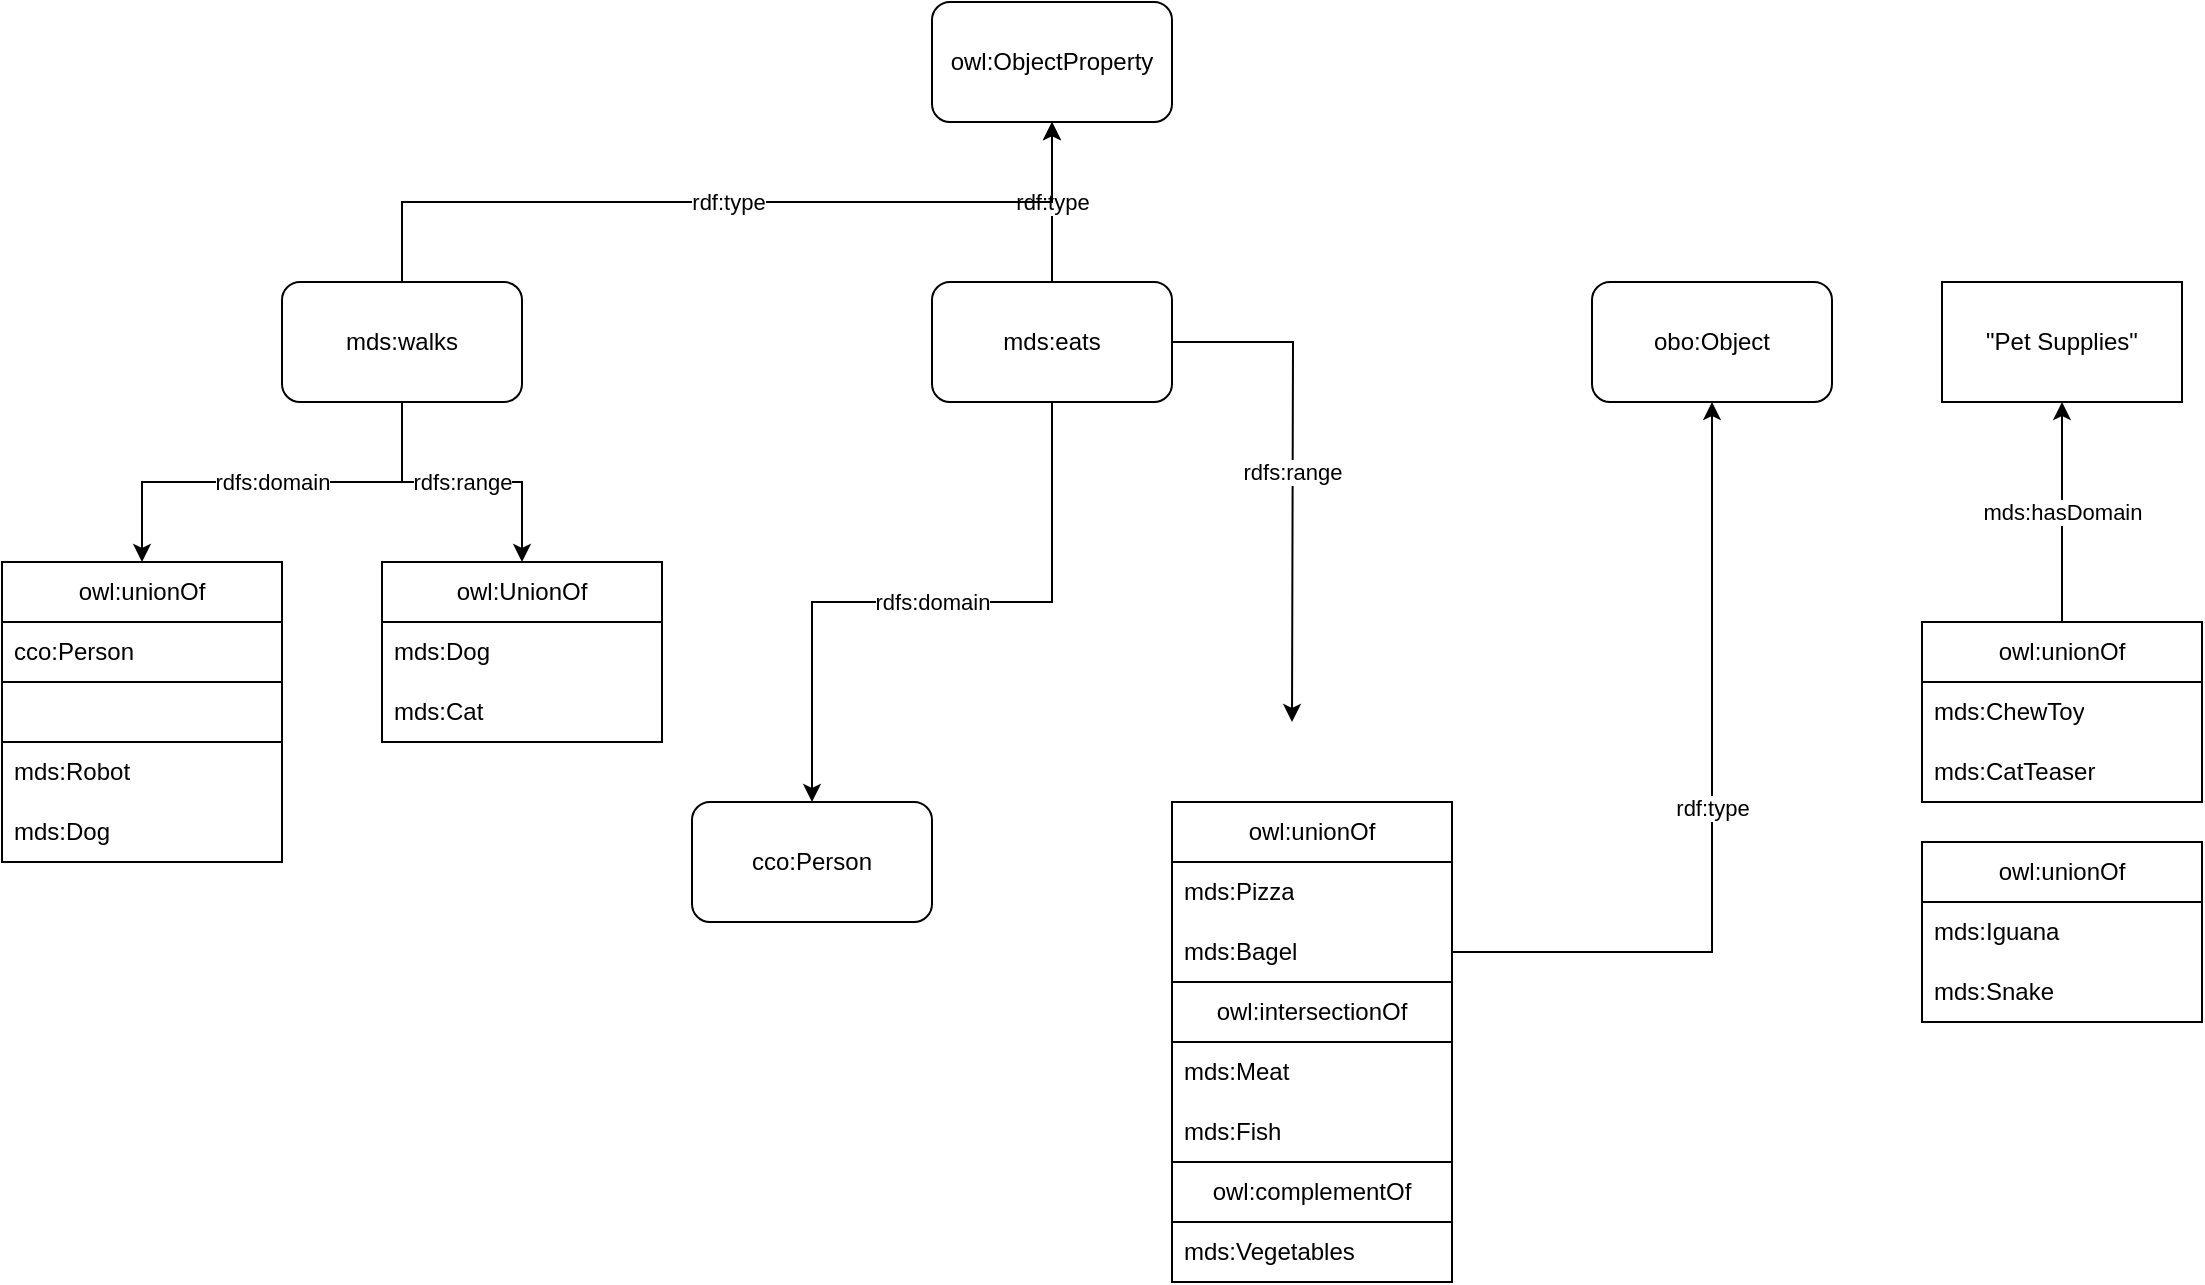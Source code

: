 <mxfile version="28.0.6">
  <diagram name="Page-1" id="qdvesRMPj4O1Rocg-bqA">
    <mxGraphModel dx="2262" dy="845" grid="1" gridSize="10" guides="1" tooltips="1" connect="1" arrows="1" fold="1" page="1" pageScale="1" pageWidth="850" pageHeight="1100" math="0" shadow="0">
      <root>
        <mxCell id="0" />
        <mxCell id="1" parent="0" />
        <mxCell id="QLZrKwGoilWBMGcSkqEt-2" value="rdfs:domain" style="edgeStyle=orthogonalEdgeStyle;rounded=0;orthogonalLoop=1;jettySize=auto;html=1;" parent="1" source="i4VgOor2Gs7T9Ogu9vjQ-2" target="QLZrKwGoilWBMGcSkqEt-1" edge="1">
          <mxGeometry relative="1" as="geometry" />
        </mxCell>
        <mxCell id="QLZrKwGoilWBMGcSkqEt-4" value="rdfs:range" style="edgeStyle=orthogonalEdgeStyle;rounded=0;orthogonalLoop=1;jettySize=auto;html=1;" parent="1" source="i4VgOor2Gs7T9Ogu9vjQ-2" edge="1">
          <mxGeometry relative="1" as="geometry">
            <mxPoint x="355" y="390" as="targetPoint" />
          </mxGeometry>
        </mxCell>
        <mxCell id="QLZrKwGoilWBMGcSkqEt-18" value="rdf:type" style="edgeStyle=orthogonalEdgeStyle;rounded=0;orthogonalLoop=1;jettySize=auto;html=1;" parent="1" source="i4VgOor2Gs7T9Ogu9vjQ-2" target="QLZrKwGoilWBMGcSkqEt-17" edge="1">
          <mxGeometry relative="1" as="geometry" />
        </mxCell>
        <mxCell id="i4VgOor2Gs7T9Ogu9vjQ-2" value="mds:eats" style="rounded=1;whiteSpace=wrap;html=1;" parent="1" vertex="1">
          <mxGeometry x="175" y="170" width="120" height="60" as="geometry" />
        </mxCell>
        <mxCell id="QLZrKwGoilWBMGcSkqEt-1" value="cco:Person" style="rounded=1;whiteSpace=wrap;html=1;" parent="1" vertex="1">
          <mxGeometry x="55" y="430" width="120" height="60" as="geometry" />
        </mxCell>
        <mxCell id="QLZrKwGoilWBMGcSkqEt-5" value="owl:unionOf" style="swimlane;fontStyle=0;childLayout=stackLayout;horizontal=1;startSize=30;horizontalStack=0;resizeParent=1;resizeParentMax=0;resizeLast=0;collapsible=1;marginBottom=0;whiteSpace=wrap;html=1;" parent="1" vertex="1">
          <mxGeometry x="295" y="430" width="140" height="240" as="geometry" />
        </mxCell>
        <mxCell id="QLZrKwGoilWBMGcSkqEt-6" value="mds:Pizza" style="text;strokeColor=none;fillColor=none;align=left;verticalAlign=middle;spacingLeft=4;spacingRight=4;overflow=hidden;points=[[0,0.5],[1,0.5]];portConstraint=eastwest;rotatable=0;whiteSpace=wrap;html=1;" parent="QLZrKwGoilWBMGcSkqEt-5" vertex="1">
          <mxGeometry y="30" width="140" height="30" as="geometry" />
        </mxCell>
        <mxCell id="QLZrKwGoilWBMGcSkqEt-7" value="mds:Bagel" style="text;strokeColor=none;fillColor=none;align=left;verticalAlign=middle;spacingLeft=4;spacingRight=4;overflow=hidden;points=[[0,0.5],[1,0.5]];portConstraint=eastwest;rotatable=0;whiteSpace=wrap;html=1;" parent="QLZrKwGoilWBMGcSkqEt-5" vertex="1">
          <mxGeometry y="60" width="140" height="30" as="geometry" />
        </mxCell>
        <mxCell id="QLZrKwGoilWBMGcSkqEt-13" value="owl:intersectionOf" style="swimlane;fontStyle=0;childLayout=stackLayout;horizontal=1;startSize=30;horizontalStack=0;resizeParent=1;resizeParentMax=0;resizeLast=0;collapsible=1;marginBottom=0;whiteSpace=wrap;html=1;" parent="QLZrKwGoilWBMGcSkqEt-5" vertex="1">
          <mxGeometry y="90" width="140" height="150" as="geometry" />
        </mxCell>
        <mxCell id="QLZrKwGoilWBMGcSkqEt-14" value="mds:Meat" style="text;strokeColor=none;fillColor=none;align=left;verticalAlign=middle;spacingLeft=4;spacingRight=4;overflow=hidden;points=[[0,0.5],[1,0.5]];portConstraint=eastwest;rotatable=0;whiteSpace=wrap;html=1;" parent="QLZrKwGoilWBMGcSkqEt-13" vertex="1">
          <mxGeometry y="30" width="140" height="30" as="geometry" />
        </mxCell>
        <mxCell id="QLZrKwGoilWBMGcSkqEt-15" value="mds:Fish" style="text;strokeColor=none;fillColor=none;align=left;verticalAlign=middle;spacingLeft=4;spacingRight=4;overflow=hidden;points=[[0,0.5],[1,0.5]];portConstraint=eastwest;rotatable=0;whiteSpace=wrap;html=1;" parent="QLZrKwGoilWBMGcSkqEt-13" vertex="1">
          <mxGeometry y="60" width="140" height="30" as="geometry" />
        </mxCell>
        <mxCell id="QLZrKwGoilWBMGcSkqEt-9" value="owl:complementOf" style="swimlane;fontStyle=0;childLayout=stackLayout;horizontal=1;startSize=30;horizontalStack=0;resizeParent=1;resizeParentMax=0;resizeLast=0;collapsible=1;marginBottom=0;whiteSpace=wrap;html=1;" parent="QLZrKwGoilWBMGcSkqEt-13" vertex="1">
          <mxGeometry y="90" width="140" height="60" as="geometry" />
        </mxCell>
        <mxCell id="QLZrKwGoilWBMGcSkqEt-10" value="mds:Vegetables" style="text;strokeColor=none;fillColor=none;align=left;verticalAlign=middle;spacingLeft=4;spacingRight=4;overflow=hidden;points=[[0,0.5],[1,0.5]];portConstraint=eastwest;rotatable=0;whiteSpace=wrap;html=1;" parent="QLZrKwGoilWBMGcSkqEt-9" vertex="1">
          <mxGeometry y="30" width="140" height="30" as="geometry" />
        </mxCell>
        <mxCell id="QLZrKwGoilWBMGcSkqEt-17" value="owl:ObjectProperty" style="rounded=1;whiteSpace=wrap;html=1;" parent="1" vertex="1">
          <mxGeometry x="175" y="30" width="120" height="60" as="geometry" />
        </mxCell>
        <mxCell id="QLZrKwGoilWBMGcSkqEt-20" value="obo:Object" style="rounded=1;whiteSpace=wrap;html=1;" parent="1" vertex="1">
          <mxGeometry x="505" y="170" width="120" height="60" as="geometry" />
        </mxCell>
        <mxCell id="QLZrKwGoilWBMGcSkqEt-21" value="rdf:type" style="edgeStyle=orthogonalEdgeStyle;rounded=0;orthogonalLoop=1;jettySize=auto;html=1;exitX=1;exitY=0.5;exitDx=0;exitDy=0;entryX=0.5;entryY=1;entryDx=0;entryDy=0;" parent="1" source="QLZrKwGoilWBMGcSkqEt-7" target="QLZrKwGoilWBMGcSkqEt-20" edge="1">
          <mxGeometry relative="1" as="geometry" />
        </mxCell>
        <mxCell id="QLZrKwGoilWBMGcSkqEt-25" value="owl:unionOf" style="swimlane;fontStyle=0;childLayout=stackLayout;horizontal=1;startSize=30;horizontalStack=0;resizeParent=1;resizeParentMax=0;resizeLast=0;collapsible=1;marginBottom=0;whiteSpace=wrap;html=1;" parent="1" vertex="1">
          <mxGeometry x="-290" y="310" width="140" height="150" as="geometry" />
        </mxCell>
        <mxCell id="QLZrKwGoilWBMGcSkqEt-44" value="cco:Person" style="text;strokeColor=none;fillColor=none;align=left;verticalAlign=middle;spacingLeft=4;spacingRight=4;overflow=hidden;points=[[0,0.5],[1,0.5]];portConstraint=eastwest;rotatable=0;whiteSpace=wrap;html=1;" parent="QLZrKwGoilWBMGcSkqEt-25" vertex="1">
          <mxGeometry y="30" width="140" height="30" as="geometry" />
        </mxCell>
        <mxCell id="QLZrKwGoilWBMGcSkqEt-45" value="" style="swimlane;fontStyle=0;childLayout=stackLayout;horizontal=1;startSize=30;horizontalStack=0;resizeParent=1;resizeParentMax=0;resizeLast=0;collapsible=1;marginBottom=0;whiteSpace=wrap;html=1;" parent="QLZrKwGoilWBMGcSkqEt-25" vertex="1">
          <mxGeometry y="60" width="140" height="90" as="geometry" />
        </mxCell>
        <mxCell id="QLZrKwGoilWBMGcSkqEt-46" value="mds:Robot" style="text;strokeColor=none;fillColor=none;align=left;verticalAlign=middle;spacingLeft=4;spacingRight=4;overflow=hidden;points=[[0,0.5],[1,0.5]];portConstraint=eastwest;rotatable=0;whiteSpace=wrap;html=1;" parent="QLZrKwGoilWBMGcSkqEt-45" vertex="1">
          <mxGeometry y="30" width="140" height="30" as="geometry" />
        </mxCell>
        <mxCell id="QLZrKwGoilWBMGcSkqEt-47" value="mds:Dog" style="text;strokeColor=none;fillColor=none;align=left;verticalAlign=middle;spacingLeft=4;spacingRight=4;overflow=hidden;points=[[0,0.5],[1,0.5]];portConstraint=eastwest;rotatable=0;whiteSpace=wrap;html=1;" parent="QLZrKwGoilWBMGcSkqEt-45" vertex="1">
          <mxGeometry y="60" width="140" height="30" as="geometry" />
        </mxCell>
        <mxCell id="QLZrKwGoilWBMGcSkqEt-36" value="rdf:type" style="edgeStyle=orthogonalEdgeStyle;rounded=0;orthogonalLoop=1;jettySize=auto;html=1;exitX=0.5;exitY=0;exitDx=0;exitDy=0;entryX=0.5;entryY=1;entryDx=0;entryDy=0;" parent="1" source="QLZrKwGoilWBMGcSkqEt-35" target="QLZrKwGoilWBMGcSkqEt-17" edge="1">
          <mxGeometry relative="1" as="geometry" />
        </mxCell>
        <mxCell id="QLZrKwGoilWBMGcSkqEt-37" value="rdfs:domain" style="edgeStyle=orthogonalEdgeStyle;rounded=0;orthogonalLoop=1;jettySize=auto;html=1;exitX=0.5;exitY=1;exitDx=0;exitDy=0;entryX=0.5;entryY=0;entryDx=0;entryDy=0;" parent="1" source="QLZrKwGoilWBMGcSkqEt-35" target="QLZrKwGoilWBMGcSkqEt-25" edge="1">
          <mxGeometry relative="1" as="geometry" />
        </mxCell>
        <mxCell id="QLZrKwGoilWBMGcSkqEt-42" value="rdfs:range" style="edgeStyle=orthogonalEdgeStyle;rounded=0;orthogonalLoop=1;jettySize=auto;html=1;exitX=0.5;exitY=1;exitDx=0;exitDy=0;entryX=0.5;entryY=0;entryDx=0;entryDy=0;" parent="1" source="QLZrKwGoilWBMGcSkqEt-35" target="QLZrKwGoilWBMGcSkqEt-38" edge="1">
          <mxGeometry relative="1" as="geometry" />
        </mxCell>
        <mxCell id="QLZrKwGoilWBMGcSkqEt-35" value="mds:walks" style="rounded=1;whiteSpace=wrap;html=1;" parent="1" vertex="1">
          <mxGeometry x="-150" y="170" width="120" height="60" as="geometry" />
        </mxCell>
        <mxCell id="QLZrKwGoilWBMGcSkqEt-38" value="owl:UnionOf" style="swimlane;fontStyle=0;childLayout=stackLayout;horizontal=1;startSize=30;horizontalStack=0;resizeParent=1;resizeParentMax=0;resizeLast=0;collapsible=1;marginBottom=0;whiteSpace=wrap;html=1;" parent="1" vertex="1">
          <mxGeometry x="-100" y="310" width="140" height="90" as="geometry" />
        </mxCell>
        <mxCell id="QLZrKwGoilWBMGcSkqEt-39" value="mds:Dog" style="text;strokeColor=none;fillColor=none;align=left;verticalAlign=middle;spacingLeft=4;spacingRight=4;overflow=hidden;points=[[0,0.5],[1,0.5]];portConstraint=eastwest;rotatable=0;whiteSpace=wrap;html=1;" parent="QLZrKwGoilWBMGcSkqEt-38" vertex="1">
          <mxGeometry y="30" width="140" height="30" as="geometry" />
        </mxCell>
        <mxCell id="QLZrKwGoilWBMGcSkqEt-40" value="mds:Cat" style="text;strokeColor=none;fillColor=none;align=left;verticalAlign=middle;spacingLeft=4;spacingRight=4;overflow=hidden;points=[[0,0.5],[1,0.5]];portConstraint=eastwest;rotatable=0;whiteSpace=wrap;html=1;" parent="QLZrKwGoilWBMGcSkqEt-38" vertex="1">
          <mxGeometry y="60" width="140" height="30" as="geometry" />
        </mxCell>
        <mxCell id="QLZrKwGoilWBMGcSkqEt-49" value="owl:unionOf" style="swimlane;fontStyle=0;childLayout=stackLayout;horizontal=1;startSize=30;horizontalStack=0;resizeParent=1;resizeParentMax=0;resizeLast=0;collapsible=1;marginBottom=0;whiteSpace=wrap;html=1;" parent="1" vertex="1">
          <mxGeometry x="670" y="340" width="140" height="90" as="geometry" />
        </mxCell>
        <mxCell id="QLZrKwGoilWBMGcSkqEt-50" value="mds:ChewToy" style="text;strokeColor=none;fillColor=none;align=left;verticalAlign=middle;spacingLeft=4;spacingRight=4;overflow=hidden;points=[[0,0.5],[1,0.5]];portConstraint=eastwest;rotatable=0;whiteSpace=wrap;html=1;" parent="QLZrKwGoilWBMGcSkqEt-49" vertex="1">
          <mxGeometry y="30" width="140" height="30" as="geometry" />
        </mxCell>
        <mxCell id="QLZrKwGoilWBMGcSkqEt-51" value="mds:CatTeaser" style="text;strokeColor=none;fillColor=none;align=left;verticalAlign=middle;spacingLeft=4;spacingRight=4;overflow=hidden;points=[[0,0.5],[1,0.5]];portConstraint=eastwest;rotatable=0;whiteSpace=wrap;html=1;" parent="QLZrKwGoilWBMGcSkqEt-49" vertex="1">
          <mxGeometry y="60" width="140" height="30" as="geometry" />
        </mxCell>
        <mxCell id="QLZrKwGoilWBMGcSkqEt-55" value="mds:hasDomain" style="edgeStyle=orthogonalEdgeStyle;rounded=0;orthogonalLoop=1;jettySize=auto;html=1;exitX=0.5;exitY=0;exitDx=0;exitDy=0;entryX=0.5;entryY=1;entryDx=0;entryDy=0;" parent="1" source="QLZrKwGoilWBMGcSkqEt-49" target="QLZrKwGoilWBMGcSkqEt-54" edge="1">
          <mxGeometry relative="1" as="geometry" />
        </mxCell>
        <mxCell id="QLZrKwGoilWBMGcSkqEt-54" value="&quot;Pet Supplies&quot;" style="rounded=0;whiteSpace=wrap;html=1;" parent="1" vertex="1">
          <mxGeometry x="680" y="170" width="120" height="60" as="geometry" />
        </mxCell>
        <mxCell id="Dda34XSpLSfQ7IAWaFt8-1" value="owl:unionOf" style="swimlane;fontStyle=0;childLayout=stackLayout;horizontal=1;startSize=30;horizontalStack=0;resizeParent=1;resizeParentMax=0;resizeLast=0;collapsible=1;marginBottom=0;whiteSpace=wrap;html=1;" vertex="1" parent="1">
          <mxGeometry x="670" y="450" width="140" height="90" as="geometry" />
        </mxCell>
        <mxCell id="Dda34XSpLSfQ7IAWaFt8-2" value="mds:Iguana" style="text;strokeColor=none;fillColor=none;align=left;verticalAlign=middle;spacingLeft=4;spacingRight=4;overflow=hidden;points=[[0,0.5],[1,0.5]];portConstraint=eastwest;rotatable=0;whiteSpace=wrap;html=1;" vertex="1" parent="Dda34XSpLSfQ7IAWaFt8-1">
          <mxGeometry y="30" width="140" height="30" as="geometry" />
        </mxCell>
        <mxCell id="Dda34XSpLSfQ7IAWaFt8-3" value="mds:Snake" style="text;strokeColor=none;fillColor=none;align=left;verticalAlign=middle;spacingLeft=4;spacingRight=4;overflow=hidden;points=[[0,0.5],[1,0.5]];portConstraint=eastwest;rotatable=0;whiteSpace=wrap;html=1;" vertex="1" parent="Dda34XSpLSfQ7IAWaFt8-1">
          <mxGeometry y="60" width="140" height="30" as="geometry" />
        </mxCell>
      </root>
    </mxGraphModel>
  </diagram>
</mxfile>
